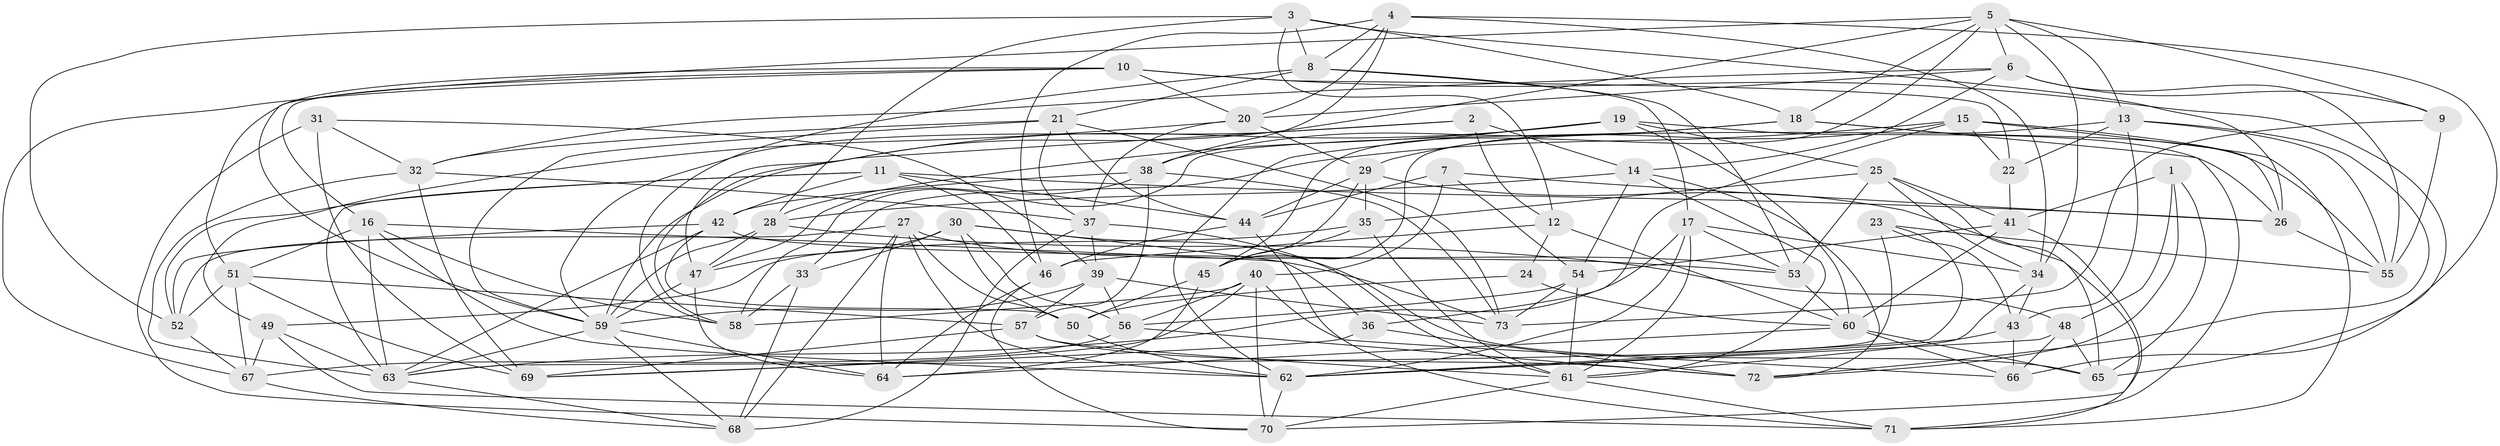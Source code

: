 // original degree distribution, {4: 1.0}
// Generated by graph-tools (version 1.1) at 2025/27/03/09/25 03:27:00]
// undirected, 73 vertices, 214 edges
graph export_dot {
graph [start="1"]
  node [color=gray90,style=filled];
  1;
  2;
  3;
  4;
  5;
  6;
  7;
  8;
  9;
  10;
  11;
  12;
  13;
  14;
  15;
  16;
  17;
  18;
  19;
  20;
  21;
  22;
  23;
  24;
  25;
  26;
  27;
  28;
  29;
  30;
  31;
  32;
  33;
  34;
  35;
  36;
  37;
  38;
  39;
  40;
  41;
  42;
  43;
  44;
  45;
  46;
  47;
  48;
  49;
  50;
  51;
  52;
  53;
  54;
  55;
  56;
  57;
  58;
  59;
  60;
  61;
  62;
  63;
  64;
  65;
  66;
  67;
  68;
  69;
  70;
  71;
  72;
  73;
  1 -- 41 [weight=1.0];
  1 -- 48 [weight=1.0];
  1 -- 65 [weight=1.0];
  1 -- 72 [weight=1.0];
  2 -- 12 [weight=1.0];
  2 -- 14 [weight=1.0];
  2 -- 58 [weight=1.0];
  2 -- 59 [weight=1.0];
  3 -- 8 [weight=1.0];
  3 -- 12 [weight=1.0];
  3 -- 18 [weight=1.0];
  3 -- 26 [weight=1.0];
  3 -- 28 [weight=1.0];
  3 -- 52 [weight=1.0];
  4 -- 8 [weight=1.0];
  4 -- 20 [weight=1.0];
  4 -- 34 [weight=1.0];
  4 -- 38 [weight=1.0];
  4 -- 46 [weight=1.0];
  4 -- 66 [weight=1.0];
  5 -- 6 [weight=1.0];
  5 -- 9 [weight=1.0];
  5 -- 13 [weight=1.0];
  5 -- 18 [weight=1.0];
  5 -- 34 [weight=1.0];
  5 -- 45 [weight=1.0];
  5 -- 47 [weight=1.0];
  5 -- 59 [weight=1.0];
  6 -- 9 [weight=1.0];
  6 -- 14 [weight=1.0];
  6 -- 20 [weight=1.0];
  6 -- 32 [weight=1.0];
  6 -- 55 [weight=1.0];
  7 -- 26 [weight=1.0];
  7 -- 40 [weight=1.0];
  7 -- 44 [weight=1.0];
  7 -- 54 [weight=1.0];
  8 -- 17 [weight=1.0];
  8 -- 21 [weight=1.0];
  8 -- 53 [weight=1.0];
  8 -- 58 [weight=1.0];
  9 -- 55 [weight=1.0];
  9 -- 73 [weight=1.0];
  10 -- 16 [weight=1.0];
  10 -- 20 [weight=1.0];
  10 -- 22 [weight=1.0];
  10 -- 51 [weight=1.0];
  10 -- 65 [weight=1.0];
  10 -- 67 [weight=1.0];
  11 -- 26 [weight=1.0];
  11 -- 42 [weight=1.0];
  11 -- 44 [weight=1.0];
  11 -- 46 [weight=1.0];
  11 -- 52 [weight=1.0];
  11 -- 63 [weight=1.0];
  12 -- 24 [weight=2.0];
  12 -- 46 [weight=1.0];
  12 -- 60 [weight=1.0];
  13 -- 22 [weight=1.0];
  13 -- 43 [weight=1.0];
  13 -- 45 [weight=1.0];
  13 -- 55 [weight=1.0];
  13 -- 72 [weight=1.0];
  14 -- 28 [weight=1.0];
  14 -- 54 [weight=1.0];
  14 -- 61 [weight=1.0];
  14 -- 72 [weight=1.0];
  15 -- 22 [weight=1.0];
  15 -- 26 [weight=1.0];
  15 -- 29 [weight=1.0];
  15 -- 33 [weight=1.0];
  15 -- 36 [weight=1.0];
  15 -- 71 [weight=1.0];
  16 -- 51 [weight=1.0];
  16 -- 58 [weight=1.0];
  16 -- 62 [weight=1.0];
  16 -- 63 [weight=1.0];
  16 -- 73 [weight=1.0];
  17 -- 34 [weight=1.0];
  17 -- 53 [weight=1.0];
  17 -- 61 [weight=1.0];
  17 -- 62 [weight=1.0];
  17 -- 63 [weight=1.0];
  18 -- 38 [weight=1.0];
  18 -- 55 [weight=1.0];
  18 -- 58 [weight=1.0];
  18 -- 71 [weight=1.0];
  19 -- 25 [weight=1.0];
  19 -- 26 [weight=1.0];
  19 -- 28 [weight=1.0];
  19 -- 59 [weight=1.0];
  19 -- 60 [weight=1.0];
  19 -- 62 [weight=1.0];
  20 -- 29 [weight=1.0];
  20 -- 37 [weight=1.0];
  20 -- 49 [weight=1.0];
  21 -- 32 [weight=1.0];
  21 -- 37 [weight=1.0];
  21 -- 44 [weight=1.0];
  21 -- 59 [weight=1.0];
  21 -- 73 [weight=1.0];
  22 -- 41 [weight=1.0];
  23 -- 43 [weight=1.0];
  23 -- 55 [weight=1.0];
  23 -- 62 [weight=1.0];
  23 -- 63 [weight=1.0];
  24 -- 50 [weight=1.0];
  24 -- 60 [weight=1.0];
  25 -- 34 [weight=1.0];
  25 -- 35 [weight=1.0];
  25 -- 41 [weight=1.0];
  25 -- 53 [weight=1.0];
  25 -- 65 [weight=1.0];
  26 -- 55 [weight=1.0];
  27 -- 50 [weight=1.0];
  27 -- 52 [weight=1.0];
  27 -- 53 [weight=1.0];
  27 -- 62 [weight=1.0];
  27 -- 64 [weight=1.0];
  27 -- 68 [weight=1.0];
  28 -- 47 [weight=1.0];
  28 -- 48 [weight=1.0];
  28 -- 59 [weight=1.0];
  29 -- 35 [weight=1.0];
  29 -- 44 [weight=1.0];
  29 -- 45 [weight=1.0];
  29 -- 71 [weight=1.0];
  30 -- 33 [weight=1.0];
  30 -- 36 [weight=1.0];
  30 -- 47 [weight=1.0];
  30 -- 50 [weight=1.0];
  30 -- 56 [weight=1.0];
  30 -- 65 [weight=1.0];
  31 -- 32 [weight=1.0];
  31 -- 39 [weight=1.0];
  31 -- 69 [weight=1.0];
  31 -- 70 [weight=1.0];
  32 -- 37 [weight=1.0];
  32 -- 63 [weight=1.0];
  32 -- 69 [weight=1.0];
  33 -- 58 [weight=1.0];
  33 -- 68 [weight=1.0];
  34 -- 43 [weight=1.0];
  34 -- 61 [weight=1.0];
  35 -- 45 [weight=1.0];
  35 -- 49 [weight=1.0];
  35 -- 61 [weight=2.0];
  36 -- 69 [weight=1.0];
  36 -- 72 [weight=1.0];
  37 -- 39 [weight=1.0];
  37 -- 61 [weight=1.0];
  37 -- 68 [weight=1.0];
  38 -- 42 [weight=1.0];
  38 -- 47 [weight=1.0];
  38 -- 57 [weight=1.0];
  38 -- 73 [weight=1.0];
  39 -- 56 [weight=1.0];
  39 -- 57 [weight=1.0];
  39 -- 59 [weight=1.0];
  39 -- 73 [weight=1.0];
  40 -- 56 [weight=1.0];
  40 -- 58 [weight=1.0];
  40 -- 66 [weight=1.0];
  40 -- 69 [weight=1.0];
  40 -- 70 [weight=1.0];
  41 -- 54 [weight=1.0];
  41 -- 60 [weight=1.0];
  41 -- 70 [weight=1.0];
  42 -- 50 [weight=1.0];
  42 -- 52 [weight=1.0];
  42 -- 53 [weight=1.0];
  42 -- 63 [weight=1.0];
  43 -- 62 [weight=1.0];
  43 -- 66 [weight=2.0];
  44 -- 46 [weight=1.0];
  44 -- 71 [weight=1.0];
  45 -- 50 [weight=1.0];
  45 -- 64 [weight=1.0];
  46 -- 64 [weight=1.0];
  46 -- 70 [weight=1.0];
  47 -- 59 [weight=1.0];
  47 -- 64 [weight=1.0];
  48 -- 62 [weight=2.0];
  48 -- 65 [weight=1.0];
  48 -- 66 [weight=1.0];
  49 -- 63 [weight=2.0];
  49 -- 67 [weight=1.0];
  49 -- 71 [weight=1.0];
  50 -- 62 [weight=1.0];
  51 -- 52 [weight=1.0];
  51 -- 57 [weight=1.0];
  51 -- 67 [weight=1.0];
  51 -- 69 [weight=1.0];
  52 -- 67 [weight=1.0];
  53 -- 60 [weight=1.0];
  54 -- 56 [weight=1.0];
  54 -- 61 [weight=1.0];
  54 -- 73 [weight=1.0];
  56 -- 67 [weight=1.0];
  56 -- 72 [weight=1.0];
  57 -- 61 [weight=1.0];
  57 -- 69 [weight=1.0];
  57 -- 72 [weight=1.0];
  59 -- 63 [weight=1.0];
  59 -- 64 [weight=1.0];
  59 -- 68 [weight=1.0];
  60 -- 64 [weight=1.0];
  60 -- 65 [weight=1.0];
  60 -- 66 [weight=1.0];
  61 -- 70 [weight=1.0];
  61 -- 71 [weight=1.0];
  62 -- 70 [weight=1.0];
  63 -- 68 [weight=1.0];
  67 -- 68 [weight=1.0];
}
